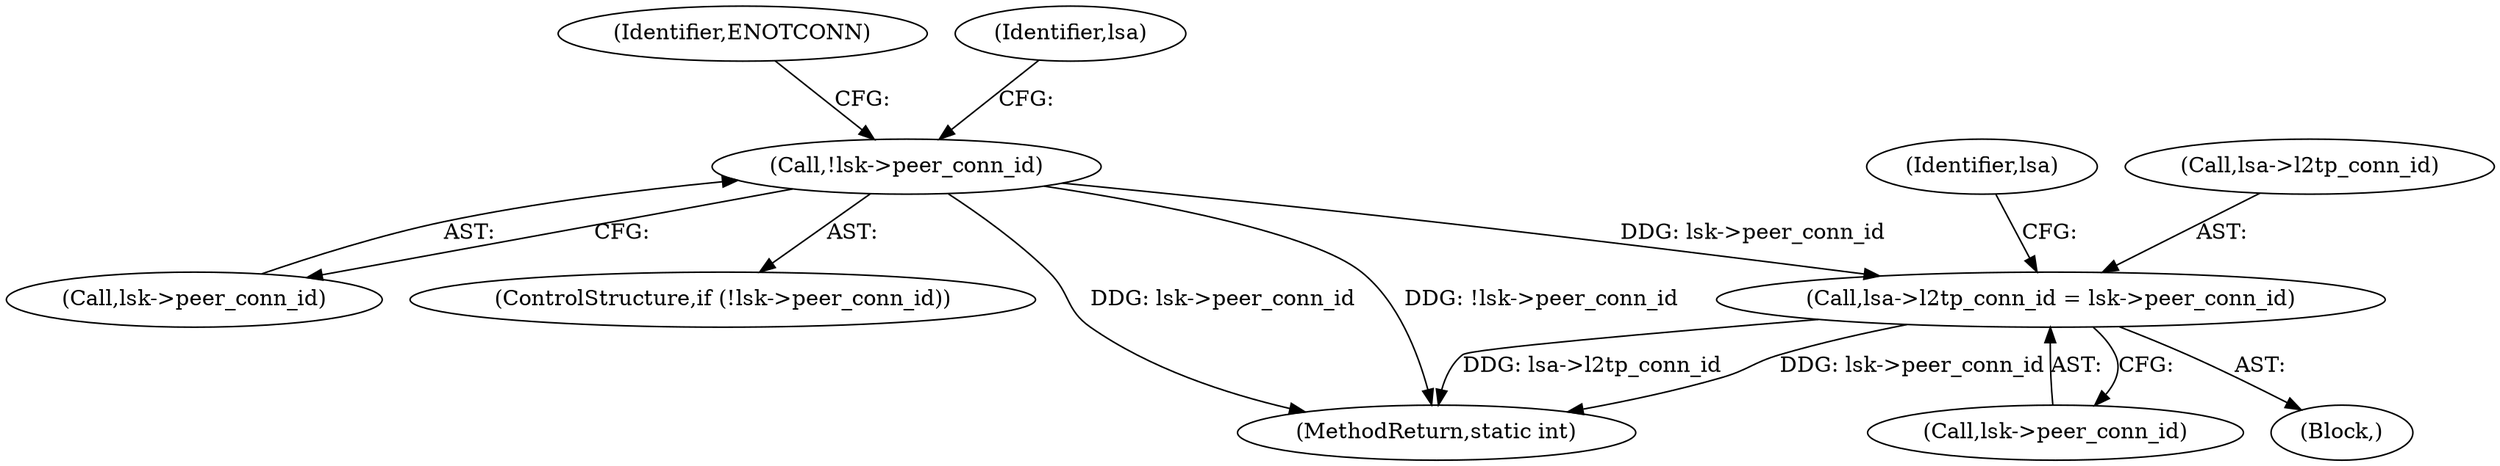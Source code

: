 digraph "0_linux_04d4fbca1017c11381e7d82acea21dd741e748bc@pointer" {
"1000159" [label="(Call,lsa->l2tp_conn_id = lsk->peer_conn_id)"];
"1000152" [label="(Call,!lsk->peer_conn_id)"];
"1000237" [label="(MethodReturn,static int)"];
"1000153" [label="(Call,lsk->peer_conn_id)"];
"1000159" [label="(Call,lsa->l2tp_conn_id = lsk->peer_conn_id)"];
"1000150" [label="(Block,)"];
"1000151" [label="(ControlStructure,if (!lsk->peer_conn_id))"];
"1000163" [label="(Call,lsk->peer_conn_id)"];
"1000168" [label="(Identifier,lsa)"];
"1000160" [label="(Call,lsa->l2tp_conn_id)"];
"1000152" [label="(Call,!lsk->peer_conn_id)"];
"1000158" [label="(Identifier,ENOTCONN)"];
"1000161" [label="(Identifier,lsa)"];
"1000159" -> "1000150"  [label="AST: "];
"1000159" -> "1000163"  [label="CFG: "];
"1000160" -> "1000159"  [label="AST: "];
"1000163" -> "1000159"  [label="AST: "];
"1000168" -> "1000159"  [label="CFG: "];
"1000159" -> "1000237"  [label="DDG: lsa->l2tp_conn_id"];
"1000159" -> "1000237"  [label="DDG: lsk->peer_conn_id"];
"1000152" -> "1000159"  [label="DDG: lsk->peer_conn_id"];
"1000152" -> "1000151"  [label="AST: "];
"1000152" -> "1000153"  [label="CFG: "];
"1000153" -> "1000152"  [label="AST: "];
"1000158" -> "1000152"  [label="CFG: "];
"1000161" -> "1000152"  [label="CFG: "];
"1000152" -> "1000237"  [label="DDG: !lsk->peer_conn_id"];
"1000152" -> "1000237"  [label="DDG: lsk->peer_conn_id"];
}

